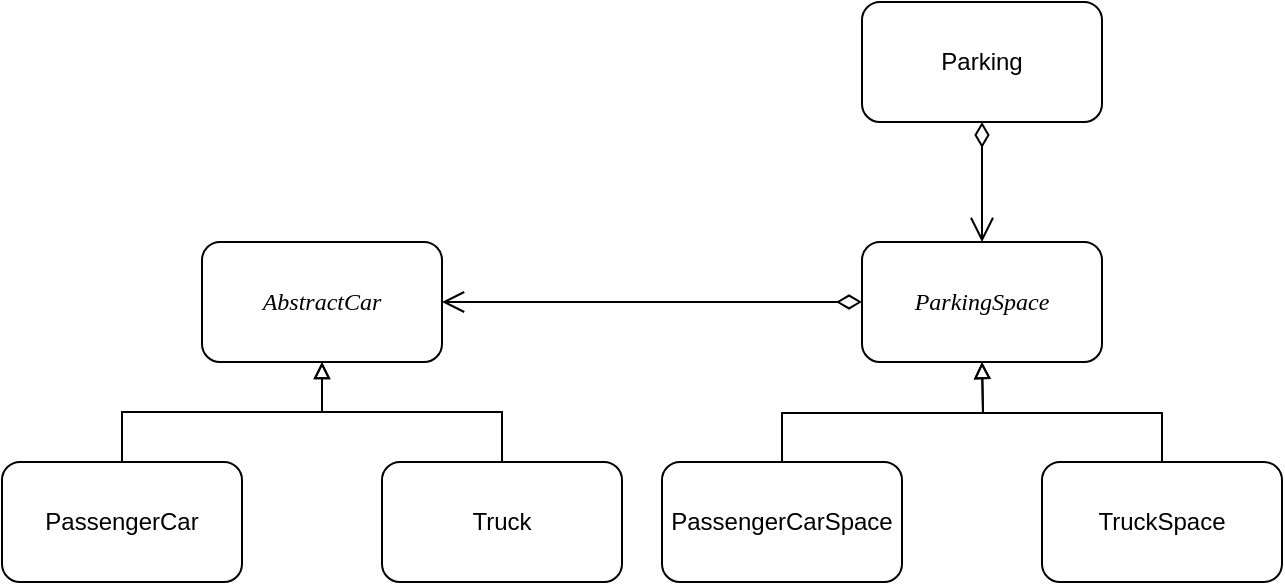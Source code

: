 <mxfile version="21.6.6" type="device">
  <diagram name="Страница 1" id="bYTtxUrRGukn5dWunuVq">
    <mxGraphModel dx="875" dy="473" grid="1" gridSize="10" guides="1" tooltips="1" connect="1" arrows="1" fold="1" page="1" pageScale="1" pageWidth="827" pageHeight="1169" math="0" shadow="0">
      <root>
        <mxCell id="0" />
        <mxCell id="1" parent="0" />
        <mxCell id="NEkLJAMp8XwBHO0fQvia-18" style="edgeStyle=orthogonalEdgeStyle;rounded=0;orthogonalLoop=1;jettySize=auto;html=1;exitX=0;exitY=0.5;exitDx=0;exitDy=0;endArrow=open;endFill=0;endSize=9;startArrow=diamondThin;startFill=0;startSize=10;" edge="1" parent="1" source="NEkLJAMp8XwBHO0fQvia-1" target="NEkLJAMp8XwBHO0fQvia-2">
          <mxGeometry relative="1" as="geometry" />
        </mxCell>
        <mxCell id="NEkLJAMp8XwBHO0fQvia-1" value="&lt;p style=&quot;line-height: 120%;&quot;&gt;&lt;i&gt;&lt;font face=&quot;Times New Roman&quot; style=&quot;font-size: 12px;&quot;&gt;ParkingSpace&lt;/font&gt;&lt;/i&gt;&lt;/p&gt;" style="rounded=1;whiteSpace=wrap;html=1;" vertex="1" parent="1">
          <mxGeometry x="540" y="370" width="120" height="60" as="geometry" />
        </mxCell>
        <mxCell id="NEkLJAMp8XwBHO0fQvia-2" value="&lt;i&gt;&lt;font face=&quot;Times New Roman&quot; style=&quot;font-size: 12px;&quot;&gt;AbstractCar&lt;/font&gt;&lt;/i&gt;" style="rounded=1;whiteSpace=wrap;html=1;" vertex="1" parent="1">
          <mxGeometry x="210" y="370" width="120" height="60" as="geometry" />
        </mxCell>
        <mxCell id="NEkLJAMp8XwBHO0fQvia-7" style="edgeStyle=orthogonalEdgeStyle;rounded=0;orthogonalLoop=1;jettySize=auto;html=1;exitX=0.5;exitY=0;exitDx=0;exitDy=0;entryX=0.5;entryY=1;entryDx=0;entryDy=0;endArrow=block;endFill=0;" edge="1" parent="1" source="NEkLJAMp8XwBHO0fQvia-5" target="NEkLJAMp8XwBHO0fQvia-2">
          <mxGeometry relative="1" as="geometry" />
        </mxCell>
        <mxCell id="NEkLJAMp8XwBHO0fQvia-5" value="PassengerСar" style="rounded=1;whiteSpace=wrap;html=1;" vertex="1" parent="1">
          <mxGeometry x="110" y="480" width="120" height="60" as="geometry" />
        </mxCell>
        <mxCell id="NEkLJAMp8XwBHO0fQvia-9" style="edgeStyle=orthogonalEdgeStyle;rounded=0;orthogonalLoop=1;jettySize=auto;html=1;exitX=0.5;exitY=0;exitDx=0;exitDy=0;entryX=0.5;entryY=1;entryDx=0;entryDy=0;endArrow=block;endFill=0;" edge="1" parent="1" source="NEkLJAMp8XwBHO0fQvia-6" target="NEkLJAMp8XwBHO0fQvia-2">
          <mxGeometry relative="1" as="geometry" />
        </mxCell>
        <mxCell id="NEkLJAMp8XwBHO0fQvia-6" value="Truck" style="rounded=1;whiteSpace=wrap;html=1;" vertex="1" parent="1">
          <mxGeometry x="300" y="480" width="120" height="60" as="geometry" />
        </mxCell>
        <mxCell id="NEkLJAMp8XwBHO0fQvia-19" value="" style="edgeStyle=orthogonalEdgeStyle;rounded=0;orthogonalLoop=1;jettySize=auto;html=1;endArrow=open;endFill=0;endSize=10;startArrow=diamondThin;startFill=0;startSize=10;" edge="1" parent="1" source="NEkLJAMp8XwBHO0fQvia-10" target="NEkLJAMp8XwBHO0fQvia-1">
          <mxGeometry relative="1" as="geometry" />
        </mxCell>
        <mxCell id="NEkLJAMp8XwBHO0fQvia-10" value="Parking" style="rounded=1;whiteSpace=wrap;html=1;" vertex="1" parent="1">
          <mxGeometry x="540" y="250" width="120" height="60" as="geometry" />
        </mxCell>
        <mxCell id="NEkLJAMp8XwBHO0fQvia-14" style="edgeStyle=orthogonalEdgeStyle;rounded=0;orthogonalLoop=1;jettySize=auto;html=1;exitX=0.5;exitY=0;exitDx=0;exitDy=0;entryX=0.5;entryY=1;entryDx=0;entryDy=0;endArrow=block;endFill=0;" edge="1" parent="1" source="NEkLJAMp8XwBHO0fQvia-15">
          <mxGeometry relative="1" as="geometry">
            <mxPoint x="600" y="430" as="targetPoint" />
          </mxGeometry>
        </mxCell>
        <mxCell id="NEkLJAMp8XwBHO0fQvia-15" value="PassengerСarSpace" style="rounded=1;whiteSpace=wrap;html=1;" vertex="1" parent="1">
          <mxGeometry x="440" y="480" width="120" height="60" as="geometry" />
        </mxCell>
        <mxCell id="NEkLJAMp8XwBHO0fQvia-16" style="edgeStyle=orthogonalEdgeStyle;rounded=0;orthogonalLoop=1;jettySize=auto;html=1;exitX=0.5;exitY=0;exitDx=0;exitDy=0;entryX=0.5;entryY=1;entryDx=0;entryDy=0;endArrow=block;endFill=0;" edge="1" parent="1" source="NEkLJAMp8XwBHO0fQvia-17">
          <mxGeometry relative="1" as="geometry">
            <mxPoint x="600" y="430" as="targetPoint" />
          </mxGeometry>
        </mxCell>
        <mxCell id="NEkLJAMp8XwBHO0fQvia-17" value="TruckSpace" style="rounded=1;whiteSpace=wrap;html=1;" vertex="1" parent="1">
          <mxGeometry x="630" y="480" width="120" height="60" as="geometry" />
        </mxCell>
      </root>
    </mxGraphModel>
  </diagram>
</mxfile>
